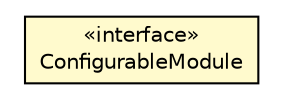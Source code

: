 #!/usr/local/bin/dot
#
# Class diagram 
# Generated by UMLGraph version R5_6-24-gf6e263 (http://www.umlgraph.org/)
#

digraph G {
	edge [fontname="Helvetica",fontsize=10,labelfontname="Helvetica",labelfontsize=10];
	node [fontname="Helvetica",fontsize=10,shape=plaintext];
	nodesep=0.25;
	ranksep=0.5;
	// org.universAAL.middleware.interfaces.configuration.ConfigurableModule
	c135830 [label=<<table title="org.universAAL.middleware.interfaces.configuration.ConfigurableModule" border="0" cellborder="1" cellspacing="0" cellpadding="2" port="p" bgcolor="lemonChiffon" href="./ConfigurableModule.html">
		<tr><td><table border="0" cellspacing="0" cellpadding="1">
<tr><td align="center" balign="center"> &#171;interface&#187; </td></tr>
<tr><td align="center" balign="center"> ConfigurableModule </td></tr>
		</table></td></tr>
		</table>>, URL="./ConfigurableModule.html", fontname="Helvetica", fontcolor="black", fontsize=10.0];
}

